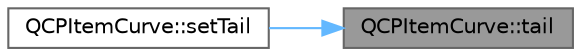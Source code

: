 digraph "QCPItemCurve::tail"
{
 // LATEX_PDF_SIZE
  bgcolor="transparent";
  edge [fontname=Helvetica,fontsize=10,labelfontname=Helvetica,labelfontsize=10];
  node [fontname=Helvetica,fontsize=10,shape=box,height=0.2,width=0.4];
  rankdir="RL";
  Node1 [label="QCPItemCurve::tail",height=0.2,width=0.4,color="gray40", fillcolor="grey60", style="filled", fontcolor="black",tooltip=" "];
  Node1 -> Node2 [dir="back",color="steelblue1",style="solid"];
  Node2 [label="QCPItemCurve::setTail",height=0.2,width=0.4,color="grey40", fillcolor="white", style="filled",URL="$class_q_c_p_item_curve.html#ac3488d8b1a6489c845dc5bff3ef71124",tooltip=" "];
}
